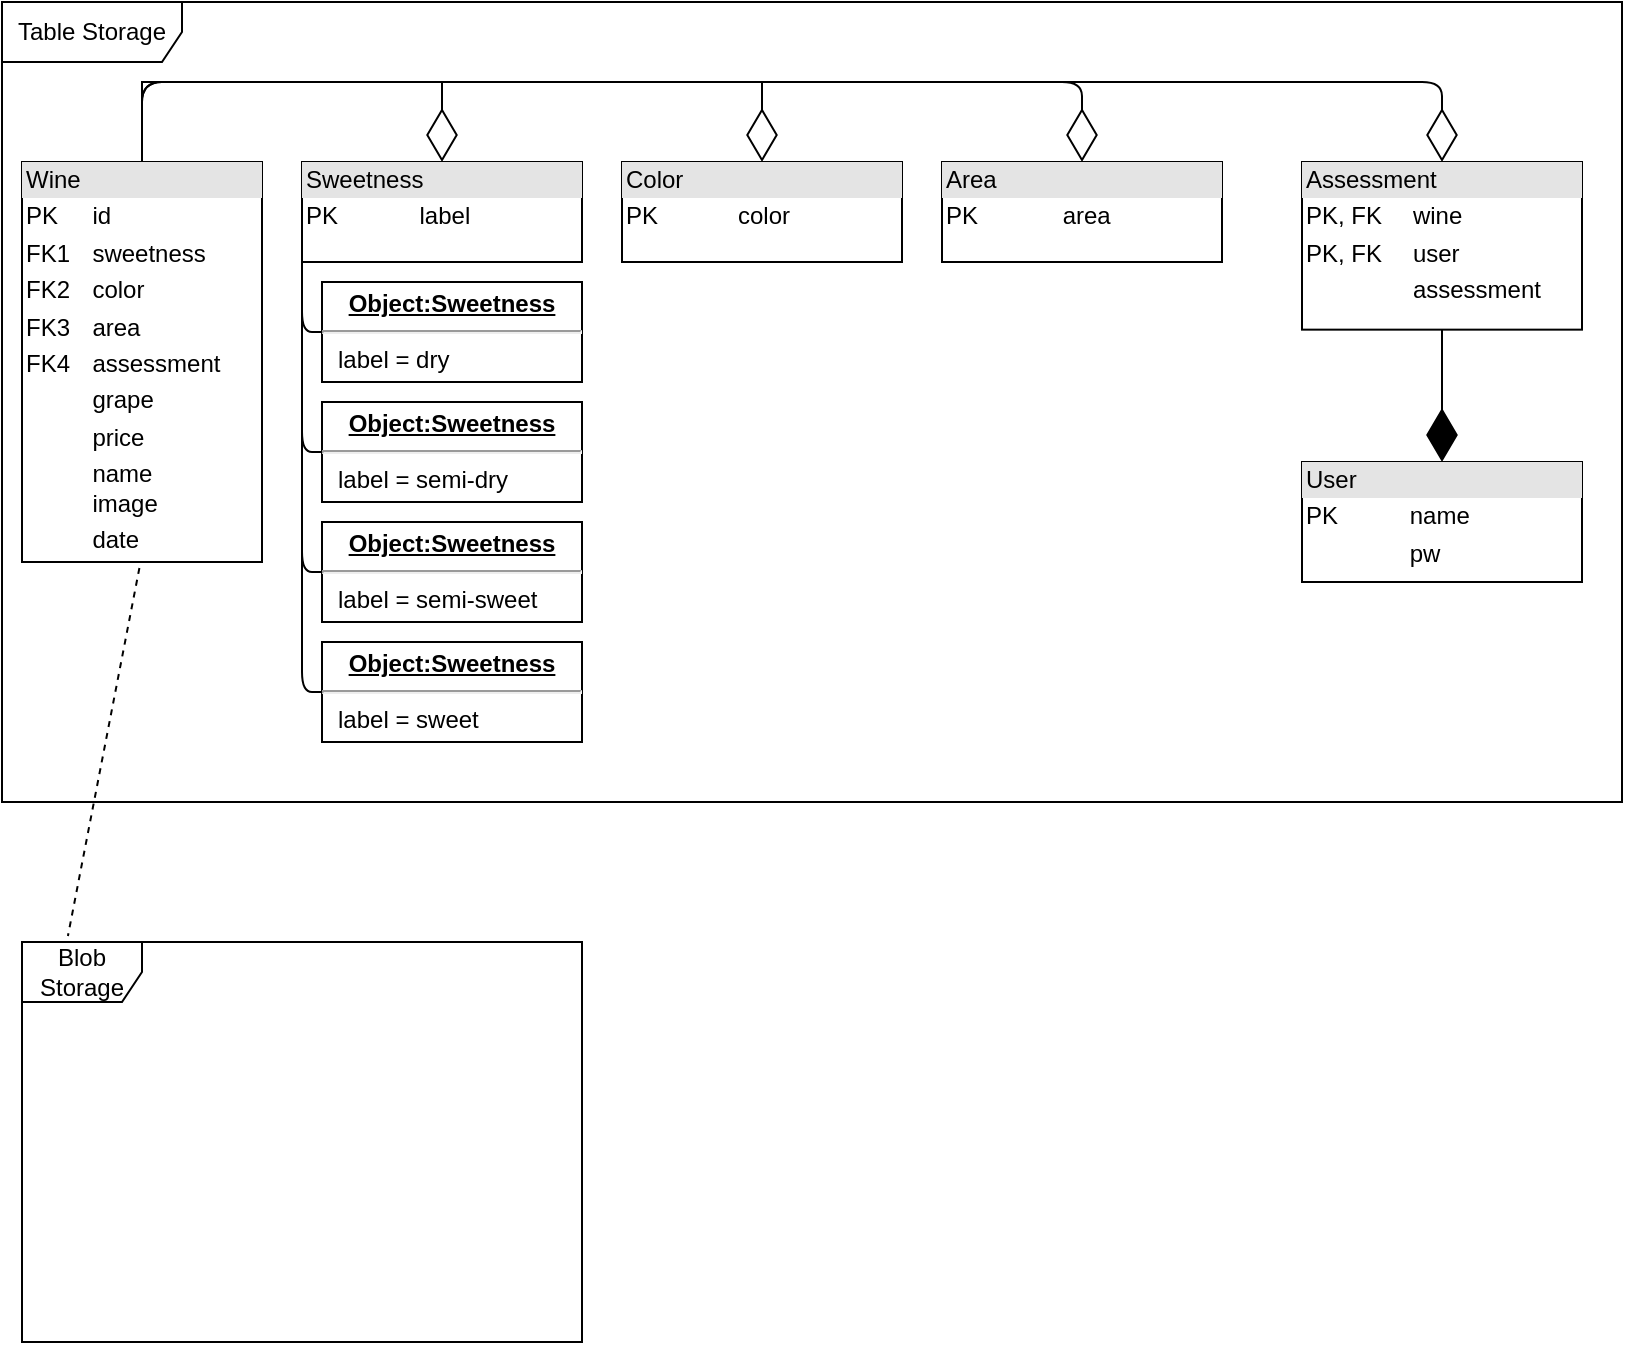 <mxfile version="13.0.3" type="device"><diagram id="C5RBs43oDa-KdzZeNtuy" name="Page-1"><mxGraphModel dx="1086" dy="806" grid="1" gridSize="10" guides="1" tooltips="1" connect="1" arrows="1" fold="1" page="1" pageScale="1" pageWidth="1169" pageHeight="827" math="0" shadow="0"><root><mxCell id="WIyWlLk6GJQsqaUBKTNV-0"/><mxCell id="WIyWlLk6GJQsqaUBKTNV-1" parent="WIyWlLk6GJQsqaUBKTNV-0"/><mxCell id="7PPzfUQuyW4WAG_E1ZDi-121" value="" style="group" parent="WIyWlLk6GJQsqaUBKTNV-1" vertex="1" connectable="0"><mxGeometry x="350" y="170" width="540" height="340" as="geometry"/></mxCell><mxCell id="CDGxCMjouTwJMncjn-lo-5" value="Table Storage&lt;br&gt;" style="shape=umlFrame;whiteSpace=wrap;html=1;width=90;height=30;" parent="7PPzfUQuyW4WAG_E1ZDi-121" vertex="1"><mxGeometry x="-270" y="-80" width="810" height="400" as="geometry"/></mxCell><mxCell id="7PPzfUQuyW4WAG_E1ZDi-122" value="&lt;div style=&quot;box-sizing: border-box ; width: 100% ; background: #e4e4e4 ; padding: 2px&quot;&gt;Color&lt;/div&gt;&lt;table style=&quot;width: 100% ; font-size: 1em&quot; cellpadding=&quot;2&quot; cellspacing=&quot;0&quot;&gt;&lt;tbody&gt;&lt;tr&gt;&lt;td&gt;PK&lt;/td&gt;&lt;td&gt;color&lt;/td&gt;&lt;/tr&gt;&lt;tr&gt;&lt;td&gt;&lt;br&gt;&lt;/td&gt;&lt;td&gt;&lt;br&gt;&lt;/td&gt;&lt;/tr&gt;&lt;tr&gt;&lt;td&gt;&lt;br&gt;&lt;/td&gt;&lt;td&gt;&lt;br&gt;&lt;/td&gt;&lt;/tr&gt;&lt;/tbody&gt;&lt;/table&gt;" style="verticalAlign=top;align=left;overflow=fill;html=1;" parent="7PPzfUQuyW4WAG_E1ZDi-121" vertex="1"><mxGeometry x="40" width="140" height="50" as="geometry"/></mxCell><mxCell id="7PPzfUQuyW4WAG_E1ZDi-131" style="edgeStyle=orthogonalEdgeStyle;rounded=0;orthogonalLoop=1;jettySize=auto;html=0;exitX=0.5;exitY=1;exitDx=0;exitDy=0;strokeColor=#000000;strokeWidth=1;fontSize=1;fontColor=none;" parent="7PPzfUQuyW4WAG_E1ZDi-121" source="7PPzfUQuyW4WAG_E1ZDi-122" target="7PPzfUQuyW4WAG_E1ZDi-122" edge="1"><mxGeometry relative="1" as="geometry"/></mxCell><mxCell id="9jMzizpKUbG5xeKGPgfj-2" value="+ item: attribute" style="text;strokeColor=none;fillColor=none;align=left;verticalAlign=top;spacingLeft=4;spacingRight=4;overflow=hidden;rotatable=0;points=[[0,0.5],[1,0.5]];portConstraint=eastwest;" vertex="1" parent="7PPzfUQuyW4WAG_E1ZDi-121"><mxGeometry x="-260" y="100" width="100" height="26" as="geometry"/></mxCell><mxCell id="7PPzfUQuyW4WAG_E1ZDi-72" value="" style="group" parent="WIyWlLk6GJQsqaUBKTNV-1" vertex="1" connectable="0"><mxGeometry x="190" y="170" width="180" height="340" as="geometry"/></mxCell><mxCell id="7PPzfUQuyW4WAG_E1ZDi-39" value="&lt;div style=&quot;box-sizing: border-box ; width: 100% ; background: #e4e4e4 ; padding: 2px&quot;&gt;Sweetness&lt;/div&gt;&lt;table style=&quot;width: 100% ; font-size: 1em&quot; cellpadding=&quot;2&quot; cellspacing=&quot;0&quot;&gt;&lt;tbody&gt;&lt;tr&gt;&lt;td&gt;PK&lt;/td&gt;&lt;td&gt;label&lt;/td&gt;&lt;/tr&gt;&lt;tr&gt;&lt;td&gt;&lt;br&gt;&lt;/td&gt;&lt;td&gt;&lt;br&gt;&lt;/td&gt;&lt;/tr&gt;&lt;tr&gt;&lt;td&gt;&lt;br&gt;&lt;/td&gt;&lt;td&gt;&lt;br&gt;&lt;/td&gt;&lt;/tr&gt;&lt;/tbody&gt;&lt;/table&gt;" style="verticalAlign=top;align=left;overflow=fill;html=1;" parent="7PPzfUQuyW4WAG_E1ZDi-72" vertex="1"><mxGeometry x="40" width="140" height="50" as="geometry"/></mxCell><mxCell id="7PPzfUQuyW4WAG_E1ZDi-43" value="&lt;p style=&quot;margin: 0px ; margin-top: 4px ; text-align: center ; text-decoration: underline&quot;&gt;&lt;b&gt;Object:Sweetness&lt;/b&gt;&lt;/p&gt;&lt;hr&gt;&lt;p style=&quot;margin: 0px ; margin-left: 8px&quot;&gt;label = dry&lt;br&gt;&lt;/p&gt;" style="verticalAlign=top;align=left;overflow=fill;fontSize=12;fontFamily=Helvetica;html=1;" parent="7PPzfUQuyW4WAG_E1ZDi-72" vertex="1"><mxGeometry x="50" y="60" width="130" height="50" as="geometry"/></mxCell><mxCell id="7PPzfUQuyW4WAG_E1ZDi-52" value="&lt;p style=&quot;margin: 0px ; margin-top: 4px ; text-align: center ; text-decoration: underline&quot;&gt;&lt;b&gt;Object:Sweetness&lt;/b&gt;&lt;/p&gt;&lt;hr&gt;&lt;p style=&quot;margin: 0px ; margin-left: 8px&quot;&gt;label = semi-dry&lt;br&gt;&lt;/p&gt;" style="verticalAlign=top;align=left;overflow=fill;fontSize=12;fontFamily=Helvetica;html=1;" parent="7PPzfUQuyW4WAG_E1ZDi-72" vertex="1"><mxGeometry x="50" y="120" width="130" height="50" as="geometry"/></mxCell><mxCell id="7PPzfUQuyW4WAG_E1ZDi-54" value="&lt;p style=&quot;margin: 0px ; margin-top: 4px ; text-align: center ; text-decoration: underline&quot;&gt;&lt;b&gt;Object:Sweetness&lt;/b&gt;&lt;/p&gt;&lt;hr&gt;&lt;p style=&quot;margin: 0px ; margin-left: 8px&quot;&gt;label = semi-sweet&lt;br&gt;&lt;/p&gt;" style="verticalAlign=top;align=left;overflow=fill;fontSize=12;fontFamily=Helvetica;html=1;" parent="7PPzfUQuyW4WAG_E1ZDi-72" vertex="1"><mxGeometry x="50" y="180" width="130" height="50" as="geometry"/></mxCell><mxCell id="7PPzfUQuyW4WAG_E1ZDi-56" value="&lt;p style=&quot;margin: 0px ; margin-top: 4px ; text-align: center ; text-decoration: underline&quot;&gt;&lt;b&gt;Object:Sweetness&lt;/b&gt;&lt;/p&gt;&lt;hr&gt;&lt;p style=&quot;margin: 0px ; margin-left: 8px&quot;&gt;label = sweet&lt;br&gt;&lt;/p&gt;" style="verticalAlign=top;align=left;overflow=fill;fontSize=12;fontFamily=Helvetica;html=1;" parent="7PPzfUQuyW4WAG_E1ZDi-72" vertex="1"><mxGeometry x="50" y="240" width="130" height="50" as="geometry"/></mxCell><mxCell id="7PPzfUQuyW4WAG_E1ZDi-64" value="" style="endArrow=none;html=1;edgeStyle=orthogonalEdgeStyle;strokeWidth=1;fontSize=1;fontColor=none;exitX=0;exitY=1;exitDx=0;exitDy=0;entryX=0;entryY=0.5;entryDx=0;entryDy=0;" parent="7PPzfUQuyW4WAG_E1ZDi-72" source="7PPzfUQuyW4WAG_E1ZDi-39" target="7PPzfUQuyW4WAG_E1ZDi-43" edge="1"><mxGeometry relative="1" as="geometry"><mxPoint x="-200" y="200" as="sourcePoint"/><mxPoint x="-40" y="200" as="targetPoint"/></mxGeometry></mxCell><mxCell id="7PPzfUQuyW4WAG_E1ZDi-67" value="" style="endArrow=none;html=1;edgeStyle=orthogonalEdgeStyle;strokeWidth=1;fontSize=1;fontColor=none;exitX=0;exitY=1;exitDx=0;exitDy=0;entryX=0;entryY=0.5;entryDx=0;entryDy=0;" parent="7PPzfUQuyW4WAG_E1ZDi-72" source="7PPzfUQuyW4WAG_E1ZDi-39" target="7PPzfUQuyW4WAG_E1ZDi-52" edge="1"><mxGeometry relative="1" as="geometry"><mxPoint x="-220" y="200" as="sourcePoint"/><mxPoint x="-60" y="200" as="targetPoint"/></mxGeometry></mxCell><mxCell id="7PPzfUQuyW4WAG_E1ZDi-70" value="" style="endArrow=none;html=1;edgeStyle=orthogonalEdgeStyle;strokeWidth=1;fontSize=1;fontColor=none;exitX=0;exitY=1;exitDx=0;exitDy=0;entryX=0;entryY=0.5;entryDx=0;entryDy=0;" parent="7PPzfUQuyW4WAG_E1ZDi-72" source="7PPzfUQuyW4WAG_E1ZDi-39" target="7PPzfUQuyW4WAG_E1ZDi-54" edge="1"><mxGeometry relative="1" as="geometry"><mxPoint x="10" y="100.0" as="sourcePoint"/><mxPoint x="60" y="205.0" as="targetPoint"/></mxGeometry></mxCell><mxCell id="7PPzfUQuyW4WAG_E1ZDi-71" value="" style="endArrow=none;html=1;edgeStyle=orthogonalEdgeStyle;strokeWidth=1;fontSize=1;fontColor=none;exitX=0;exitY=1;exitDx=0;exitDy=0;entryX=0;entryY=0.5;entryDx=0;entryDy=0;" parent="7PPzfUQuyW4WAG_E1ZDi-72" source="7PPzfUQuyW4WAG_E1ZDi-39" target="7PPzfUQuyW4WAG_E1ZDi-56" edge="1"><mxGeometry relative="1" as="geometry"><mxPoint x="10" y="100.0" as="sourcePoint"/><mxPoint x="60" y="265" as="targetPoint"/></mxGeometry></mxCell><mxCell id="7PPzfUQuyW4WAG_E1ZDi-120" style="edgeStyle=orthogonalEdgeStyle;rounded=0;orthogonalLoop=1;jettySize=auto;html=0;exitX=0.5;exitY=1;exitDx=0;exitDy=0;strokeColor=#000000;strokeWidth=1;fontSize=1;fontColor=none;" parent="7PPzfUQuyW4WAG_E1ZDi-72" source="7PPzfUQuyW4WAG_E1ZDi-39" target="7PPzfUQuyW4WAG_E1ZDi-39" edge="1"><mxGeometry relative="1" as="geometry"/></mxCell><mxCell id="7PPzfUQuyW4WAG_E1ZDi-96" value="" style="endArrow=diamondThin;endFill=0;endSize=24;html=1;strokeWidth=1;fontSize=1;fontColor=none;entryX=0.5;entryY=0;entryDx=0;entryDy=0;exitX=0.5;exitY=0;exitDx=0;exitDy=0;strokeColor=#000000;rounded=0;edgeStyle=orthogonalEdgeStyle;" parent="WIyWlLk6GJQsqaUBKTNV-1" source="7PPzfUQuyW4WAG_E1ZDi-38" target="7PPzfUQuyW4WAG_E1ZDi-39" edge="1"><mxGeometry width="160" relative="1" as="geometry"><mxPoint x="180" y="50" as="sourcePoint"/><mxPoint x="340" y="50" as="targetPoint"/><Array as="points"><mxPoint x="150" y="130"/><mxPoint x="300" y="130"/></Array></mxGeometry></mxCell><mxCell id="7PPzfUQuyW4WAG_E1ZDi-132" value="" style="group" parent="WIyWlLk6GJQsqaUBKTNV-1" vertex="1" connectable="0"><mxGeometry x="510" y="170" width="180" height="340" as="geometry"/></mxCell><mxCell id="7PPzfUQuyW4WAG_E1ZDi-133" value="&lt;div style=&quot;box-sizing: border-box ; width: 100% ; background: #e4e4e4 ; padding: 2px&quot;&gt;Area&lt;/div&gt;&lt;table style=&quot;width: 100% ; font-size: 1em&quot; cellpadding=&quot;2&quot; cellspacing=&quot;0&quot;&gt;&lt;tbody&gt;&lt;tr&gt;&lt;td&gt;PK&lt;/td&gt;&lt;td&gt;area&lt;/td&gt;&lt;/tr&gt;&lt;tr&gt;&lt;td&gt;&lt;br&gt;&lt;/td&gt;&lt;td&gt;&lt;br&gt;&lt;/td&gt;&lt;/tr&gt;&lt;tr&gt;&lt;td&gt;&lt;br&gt;&lt;/td&gt;&lt;td&gt;&lt;br&gt;&lt;/td&gt;&lt;/tr&gt;&lt;/tbody&gt;&lt;/table&gt;" style="verticalAlign=top;align=left;overflow=fill;html=1;" parent="7PPzfUQuyW4WAG_E1ZDi-132" vertex="1"><mxGeometry x="40" width="140" height="50" as="geometry"/></mxCell><mxCell id="7PPzfUQuyW4WAG_E1ZDi-134" style="edgeStyle=orthogonalEdgeStyle;rounded=0;orthogonalLoop=1;jettySize=auto;html=0;exitX=0.5;exitY=1;exitDx=0;exitDy=0;strokeColor=#000000;strokeWidth=1;fontSize=1;fontColor=none;" parent="7PPzfUQuyW4WAG_E1ZDi-132" source="7PPzfUQuyW4WAG_E1ZDi-133" target="7PPzfUQuyW4WAG_E1ZDi-133" edge="1"><mxGeometry relative="1" as="geometry"/></mxCell><mxCell id="CDGxCMjouTwJMncjn-lo-1" value="" style="endArrow=diamondThin;endFill=0;endSize=24;html=1;strokeWidth=1;fontSize=1;fontColor=none;entryX=0.5;entryY=0;entryDx=0;entryDy=0;exitX=0.5;exitY=0;exitDx=0;exitDy=0;strokeColor=#000000;rounded=0;edgeStyle=orthogonalEdgeStyle;" parent="WIyWlLk6GJQsqaUBKTNV-1" source="7PPzfUQuyW4WAG_E1ZDi-38" target="7PPzfUQuyW4WAG_E1ZDi-122" edge="1"><mxGeometry width="160" relative="1" as="geometry"><mxPoint x="160" y="180" as="sourcePoint"/><mxPoint x="310" y="180" as="targetPoint"/><Array as="points"><mxPoint x="150" y="130"/><mxPoint x="460" y="130"/></Array></mxGeometry></mxCell><mxCell id="CDGxCMjouTwJMncjn-lo-2" value="" style="endArrow=diamondThin;endFill=0;endSize=24;html=1;entryX=0.5;entryY=0;entryDx=0;entryDy=0;exitX=0.5;exitY=0;exitDx=0;exitDy=0;edgeStyle=orthogonalEdgeStyle;" parent="WIyWlLk6GJQsqaUBKTNV-1" source="7PPzfUQuyW4WAG_E1ZDi-38" target="7PPzfUQuyW4WAG_E1ZDi-133" edge="1"><mxGeometry width="160" relative="1" as="geometry"><mxPoint x="410" y="270" as="sourcePoint"/><mxPoint x="570" y="270" as="targetPoint"/><Array as="points"><mxPoint x="150" y="130"/><mxPoint x="620" y="130"/></Array></mxGeometry></mxCell><mxCell id="CDGxCMjouTwJMncjn-lo-6" value="Blob Storage" style="shape=umlFrame;whiteSpace=wrap;html=1;" parent="WIyWlLk6GJQsqaUBKTNV-1" vertex="1"><mxGeometry x="90" y="560" width="280" height="200" as="geometry"/></mxCell><mxCell id="CDGxCMjouTwJMncjn-lo-7" value="" style="endArrow=none;dashed=1;html=1;entryX=0.082;entryY=-0.015;entryDx=0;entryDy=0;entryPerimeter=0;" parent="WIyWlLk6GJQsqaUBKTNV-1" target="CDGxCMjouTwJMncjn-lo-6" edge="1"><mxGeometry width="50" height="50" relative="1" as="geometry"><mxPoint x="159" y="320" as="sourcePoint"/><mxPoint x="540" y="410" as="targetPoint"/></mxGeometry></mxCell><mxCell id="CDGxCMjouTwJMncjn-lo-8" value="" style="group" parent="WIyWlLk6GJQsqaUBKTNV-1" vertex="1" connectable="0"><mxGeometry x="690" y="170" width="180" height="570" as="geometry"/></mxCell><mxCell id="CDGxCMjouTwJMncjn-lo-9" value="&lt;div style=&quot;box-sizing: border-box ; width: 100% ; background: #e4e4e4 ; padding: 2px&quot;&gt;Assessment&lt;/div&gt;&lt;table style=&quot;width: 100% ; font-size: 1em&quot; cellpadding=&quot;2&quot; cellspacing=&quot;0&quot;&gt;&lt;tbody&gt;&lt;tr&gt;&lt;td&gt;PK, FK&lt;/td&gt;&lt;td&gt;wine&lt;/td&gt;&lt;/tr&gt;&lt;tr&gt;&lt;td&gt;PK, FK&lt;/td&gt;&lt;td&gt;user&lt;/td&gt;&lt;/tr&gt;&lt;tr&gt;&lt;td&gt;&lt;br&gt;&lt;/td&gt;&lt;td&gt;assessment&lt;/td&gt;&lt;/tr&gt;&lt;tr&gt;&lt;td&gt;&lt;br&gt;&lt;/td&gt;&lt;td&gt;&lt;br&gt;&lt;/td&gt;&lt;/tr&gt;&lt;/tbody&gt;&lt;/table&gt;" style="verticalAlign=top;align=left;overflow=fill;html=1;" parent="CDGxCMjouTwJMncjn-lo-8" vertex="1"><mxGeometry x="40" width="140" height="83.824" as="geometry"/></mxCell><mxCell id="CDGxCMjouTwJMncjn-lo-10" style="edgeStyle=orthogonalEdgeStyle;rounded=0;orthogonalLoop=1;jettySize=auto;html=0;exitX=0.5;exitY=1;exitDx=0;exitDy=0;strokeColor=#000000;strokeWidth=1;fontSize=1;fontColor=none;" parent="CDGxCMjouTwJMncjn-lo-8" source="CDGxCMjouTwJMncjn-lo-9" target="CDGxCMjouTwJMncjn-lo-9" edge="1"><mxGeometry relative="1" as="geometry"/></mxCell><mxCell id="CDGxCMjouTwJMncjn-lo-12" value="&lt;div style=&quot;box-sizing: border-box ; width: 100% ; background: #e4e4e4 ; padding: 2px&quot;&gt;User&lt;/div&gt;&lt;table style=&quot;width: 100% ; font-size: 1em&quot; cellpadding=&quot;2&quot; cellspacing=&quot;0&quot;&gt;&lt;tbody&gt;&lt;tr&gt;&lt;td&gt;PK&lt;/td&gt;&lt;td&gt;name&lt;/td&gt;&lt;/tr&gt;&lt;tr&gt;&lt;td&gt;&lt;br&gt;&lt;/td&gt;&lt;td&gt;pw&lt;/td&gt;&lt;/tr&gt;&lt;tr&gt;&lt;td&gt;&lt;br&gt;&lt;/td&gt;&lt;td&gt;&lt;br&gt;&lt;/td&gt;&lt;/tr&gt;&lt;/tbody&gt;&lt;/table&gt;" style="verticalAlign=top;align=left;overflow=fill;html=1;" parent="WIyWlLk6GJQsqaUBKTNV-1" vertex="1"><mxGeometry x="730" y="320" width="140" height="60" as="geometry"/></mxCell><mxCell id="CDGxCMjouTwJMncjn-lo-13" value="" style="endArrow=diamondThin;endFill=1;endSize=24;html=1;entryX=0.5;entryY=0;entryDx=0;entryDy=0;exitX=0.5;exitY=1;exitDx=0;exitDy=0;" parent="WIyWlLk6GJQsqaUBKTNV-1" source="CDGxCMjouTwJMncjn-lo-9" target="CDGxCMjouTwJMncjn-lo-12" edge="1"><mxGeometry width="160" relative="1" as="geometry"><mxPoint x="440" y="430" as="sourcePoint"/><mxPoint x="600" y="430" as="targetPoint"/></mxGeometry></mxCell><mxCell id="CDGxCMjouTwJMncjn-lo-16" value="" style="endArrow=diamondThin;endFill=0;endSize=24;html=1;entryX=0.5;entryY=0;entryDx=0;entryDy=0;edgeStyle=orthogonalEdgeStyle;" parent="WIyWlLk6GJQsqaUBKTNV-1" edge="1"><mxGeometry width="160" relative="1" as="geometry"><mxPoint x="150" y="170" as="sourcePoint"/><mxPoint x="800" y="170" as="targetPoint"/><Array as="points"><mxPoint x="150" y="170"/><mxPoint x="150" y="130"/><mxPoint x="800" y="130"/></Array></mxGeometry></mxCell><mxCell id="7PPzfUQuyW4WAG_E1ZDi-38" value="&lt;div style=&quot;box-sizing: border-box ; width: 100% ; background: #e4e4e4 ; padding: 2px&quot;&gt;Wine&lt;/div&gt;&lt;table style=&quot;width: 100% ; font-size: 1em&quot; cellpadding=&quot;2&quot; cellspacing=&quot;0&quot;&gt;&lt;tbody&gt;&lt;tr&gt;&lt;td&gt;PK&lt;/td&gt;&lt;td&gt;id&lt;/td&gt;&lt;/tr&gt;&lt;tr&gt;&lt;td&gt;FK1&lt;/td&gt;&lt;td&gt;sweetness&lt;/td&gt;&lt;/tr&gt;&lt;tr&gt;&lt;td&gt;FK2&lt;/td&gt;&lt;td&gt;color&lt;br&gt;&lt;/td&gt;&lt;/tr&gt;&lt;tr&gt;&lt;td&gt;FK3&lt;/td&gt;&lt;td&gt;area&lt;/td&gt;&lt;/tr&gt;&lt;tr&gt;&lt;td&gt;FK4&lt;/td&gt;&lt;td&gt;assessment&lt;/td&gt;&lt;/tr&gt;&lt;tr&gt;&lt;td&gt;&lt;br&gt;&lt;/td&gt;&lt;td&gt;grape&lt;/td&gt;&lt;/tr&gt;&lt;tr&gt;&lt;td&gt;&lt;br&gt;&lt;/td&gt;&lt;td&gt;price&lt;/td&gt;&lt;/tr&gt;&lt;tr&gt;&lt;td&gt;&lt;br&gt;&lt;/td&gt;&lt;td&gt;name&lt;br&gt;image&lt;/td&gt;&lt;/tr&gt;&lt;tr&gt;&lt;td&gt;&lt;br&gt;&lt;/td&gt;&lt;td&gt;date&lt;/td&gt;&lt;/tr&gt;&lt;/tbody&gt;&lt;/table&gt;" style="verticalAlign=top;align=left;overflow=fill;html=1;" parent="WIyWlLk6GJQsqaUBKTNV-1" vertex="1"><mxGeometry x="90" y="170" width="120" height="200" as="geometry"/></mxCell></root></mxGraphModel></diagram></mxfile>